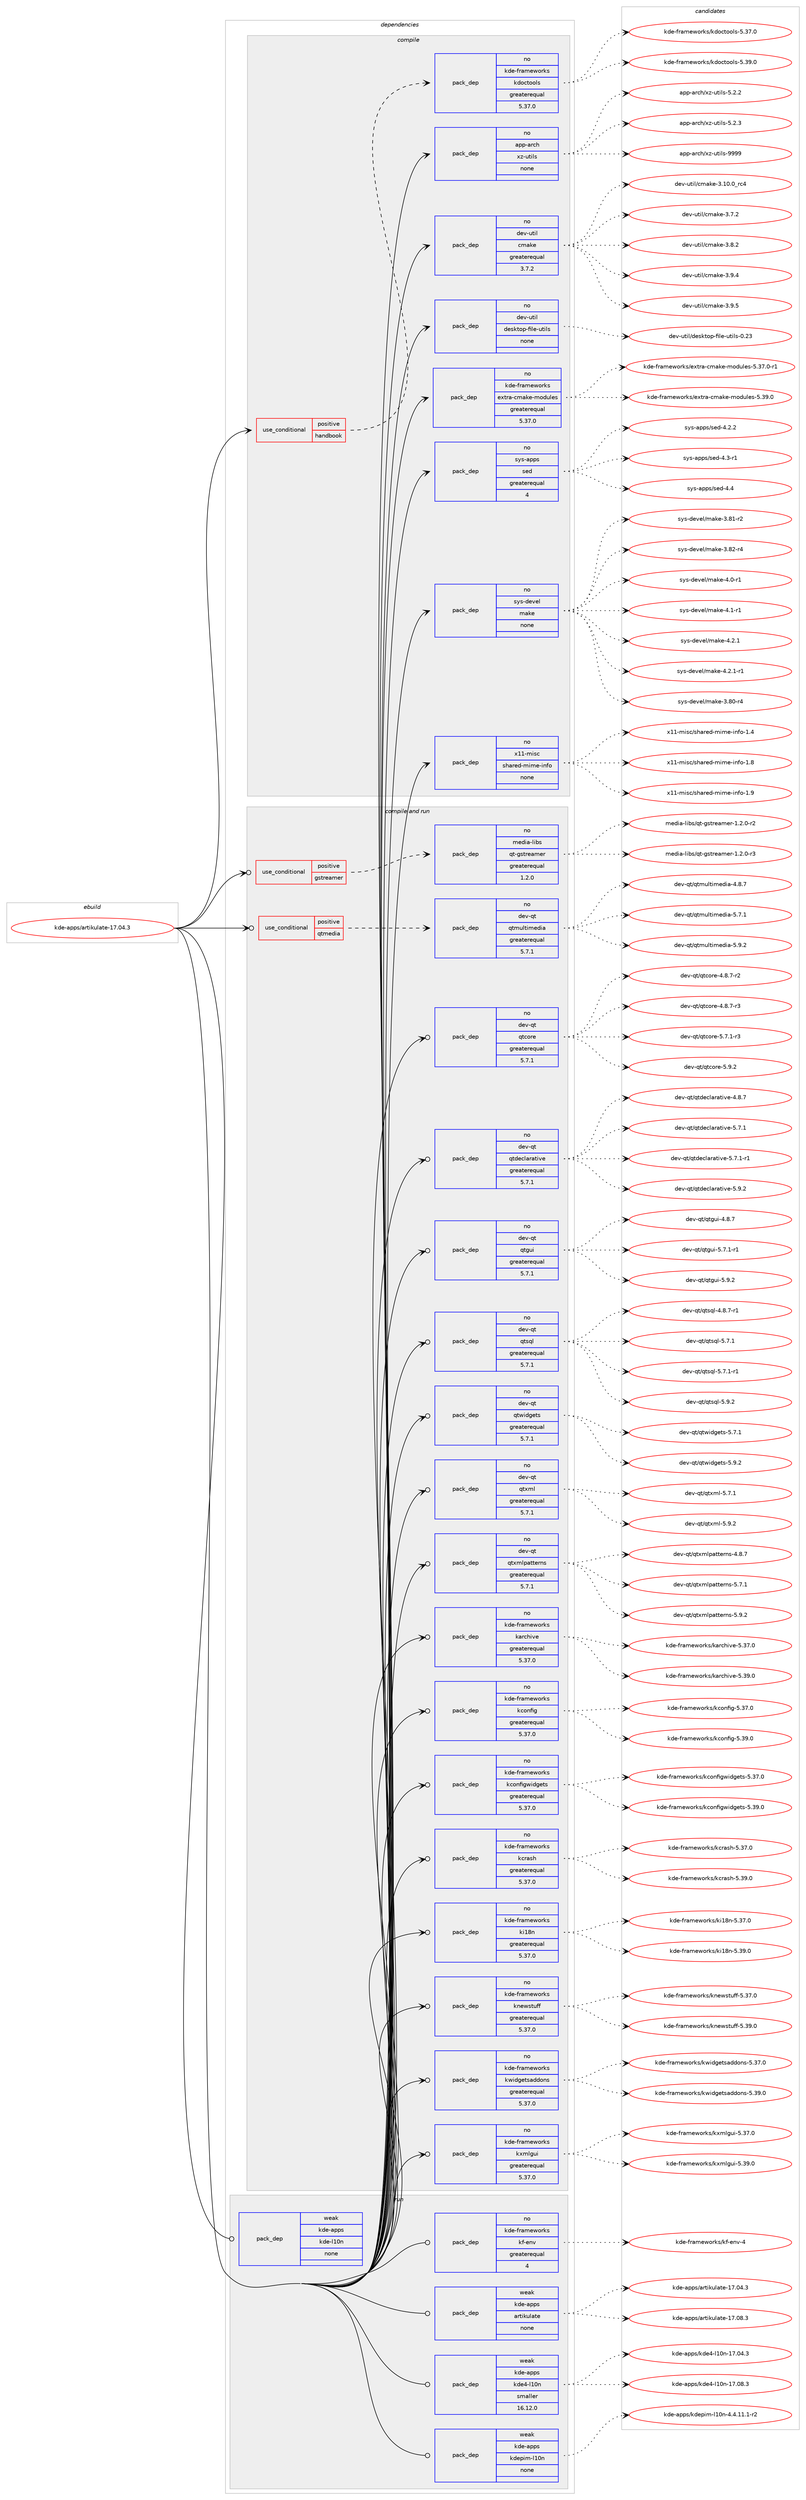 digraph prolog {

# *************
# Graph options
# *************

newrank=true;
concentrate=true;
compound=true;
graph [rankdir=LR,fontname=Helvetica,fontsize=10,ranksep=1.5];#, ranksep=2.5, nodesep=0.2];
edge  [arrowhead=vee];
node  [fontname=Helvetica,fontsize=10];

# **********
# The ebuild
# **********

subgraph cluster_leftcol {
color=gray;
rank=same;
label=<<i>ebuild</i>>;
id [label="kde-apps/artikulate-17.04.3", color=red, width=4, href="../kde-apps/artikulate-17.04.3.svg"];
}

# ****************
# The dependencies
# ****************

subgraph cluster_midcol {
color=gray;
label=<<i>dependencies</i>>;
subgraph cluster_compile {
fillcolor="#eeeeee";
style=filled;
label=<<i>compile</i>>;
subgraph cond82337 {
dependency313932 [label=<<TABLE BORDER="0" CELLBORDER="1" CELLSPACING="0" CELLPADDING="4"><TR><TD ROWSPAN="3" CELLPADDING="10">use_conditional</TD></TR><TR><TD>positive</TD></TR><TR><TD>handbook</TD></TR></TABLE>>, shape=none, color=red];
subgraph pack226604 {
dependency313933 [label=<<TABLE BORDER="0" CELLBORDER="1" CELLSPACING="0" CELLPADDING="4" WIDTH="220"><TR><TD ROWSPAN="6" CELLPADDING="30">pack_dep</TD></TR><TR><TD WIDTH="110">no</TD></TR><TR><TD>kde-frameworks</TD></TR><TR><TD>kdoctools</TD></TR><TR><TD>greaterequal</TD></TR><TR><TD>5.37.0</TD></TR></TABLE>>, shape=none, color=blue];
}
dependency313932:e -> dependency313933:w [weight=20,style="dashed",arrowhead="vee"];
}
id:e -> dependency313932:w [weight=20,style="solid",arrowhead="vee"];
subgraph pack226605 {
dependency313934 [label=<<TABLE BORDER="0" CELLBORDER="1" CELLSPACING="0" CELLPADDING="4" WIDTH="220"><TR><TD ROWSPAN="6" CELLPADDING="30">pack_dep</TD></TR><TR><TD WIDTH="110">no</TD></TR><TR><TD>app-arch</TD></TR><TR><TD>xz-utils</TD></TR><TR><TD>none</TD></TR><TR><TD></TD></TR></TABLE>>, shape=none, color=blue];
}
id:e -> dependency313934:w [weight=20,style="solid",arrowhead="vee"];
subgraph pack226606 {
dependency313935 [label=<<TABLE BORDER="0" CELLBORDER="1" CELLSPACING="0" CELLPADDING="4" WIDTH="220"><TR><TD ROWSPAN="6" CELLPADDING="30">pack_dep</TD></TR><TR><TD WIDTH="110">no</TD></TR><TR><TD>dev-util</TD></TR><TR><TD>cmake</TD></TR><TR><TD>greaterequal</TD></TR><TR><TD>3.7.2</TD></TR></TABLE>>, shape=none, color=blue];
}
id:e -> dependency313935:w [weight=20,style="solid",arrowhead="vee"];
subgraph pack226607 {
dependency313936 [label=<<TABLE BORDER="0" CELLBORDER="1" CELLSPACING="0" CELLPADDING="4" WIDTH="220"><TR><TD ROWSPAN="6" CELLPADDING="30">pack_dep</TD></TR><TR><TD WIDTH="110">no</TD></TR><TR><TD>dev-util</TD></TR><TR><TD>desktop-file-utils</TD></TR><TR><TD>none</TD></TR><TR><TD></TD></TR></TABLE>>, shape=none, color=blue];
}
id:e -> dependency313936:w [weight=20,style="solid",arrowhead="vee"];
subgraph pack226608 {
dependency313937 [label=<<TABLE BORDER="0" CELLBORDER="1" CELLSPACING="0" CELLPADDING="4" WIDTH="220"><TR><TD ROWSPAN="6" CELLPADDING="30">pack_dep</TD></TR><TR><TD WIDTH="110">no</TD></TR><TR><TD>kde-frameworks</TD></TR><TR><TD>extra-cmake-modules</TD></TR><TR><TD>greaterequal</TD></TR><TR><TD>5.37.0</TD></TR></TABLE>>, shape=none, color=blue];
}
id:e -> dependency313937:w [weight=20,style="solid",arrowhead="vee"];
subgraph pack226609 {
dependency313938 [label=<<TABLE BORDER="0" CELLBORDER="1" CELLSPACING="0" CELLPADDING="4" WIDTH="220"><TR><TD ROWSPAN="6" CELLPADDING="30">pack_dep</TD></TR><TR><TD WIDTH="110">no</TD></TR><TR><TD>sys-apps</TD></TR><TR><TD>sed</TD></TR><TR><TD>greaterequal</TD></TR><TR><TD>4</TD></TR></TABLE>>, shape=none, color=blue];
}
id:e -> dependency313938:w [weight=20,style="solid",arrowhead="vee"];
subgraph pack226610 {
dependency313939 [label=<<TABLE BORDER="0" CELLBORDER="1" CELLSPACING="0" CELLPADDING="4" WIDTH="220"><TR><TD ROWSPAN="6" CELLPADDING="30">pack_dep</TD></TR><TR><TD WIDTH="110">no</TD></TR><TR><TD>sys-devel</TD></TR><TR><TD>make</TD></TR><TR><TD>none</TD></TR><TR><TD></TD></TR></TABLE>>, shape=none, color=blue];
}
id:e -> dependency313939:w [weight=20,style="solid",arrowhead="vee"];
subgraph pack226611 {
dependency313940 [label=<<TABLE BORDER="0" CELLBORDER="1" CELLSPACING="0" CELLPADDING="4" WIDTH="220"><TR><TD ROWSPAN="6" CELLPADDING="30">pack_dep</TD></TR><TR><TD WIDTH="110">no</TD></TR><TR><TD>x11-misc</TD></TR><TR><TD>shared-mime-info</TD></TR><TR><TD>none</TD></TR><TR><TD></TD></TR></TABLE>>, shape=none, color=blue];
}
id:e -> dependency313940:w [weight=20,style="solid",arrowhead="vee"];
}
subgraph cluster_compileandrun {
fillcolor="#eeeeee";
style=filled;
label=<<i>compile and run</i>>;
subgraph cond82338 {
dependency313941 [label=<<TABLE BORDER="0" CELLBORDER="1" CELLSPACING="0" CELLPADDING="4"><TR><TD ROWSPAN="3" CELLPADDING="10">use_conditional</TD></TR><TR><TD>positive</TD></TR><TR><TD>gstreamer</TD></TR></TABLE>>, shape=none, color=red];
subgraph pack226612 {
dependency313942 [label=<<TABLE BORDER="0" CELLBORDER="1" CELLSPACING="0" CELLPADDING="4" WIDTH="220"><TR><TD ROWSPAN="6" CELLPADDING="30">pack_dep</TD></TR><TR><TD WIDTH="110">no</TD></TR><TR><TD>media-libs</TD></TR><TR><TD>qt-gstreamer</TD></TR><TR><TD>greaterequal</TD></TR><TR><TD>1.2.0</TD></TR></TABLE>>, shape=none, color=blue];
}
dependency313941:e -> dependency313942:w [weight=20,style="dashed",arrowhead="vee"];
}
id:e -> dependency313941:w [weight=20,style="solid",arrowhead="odotvee"];
subgraph cond82339 {
dependency313943 [label=<<TABLE BORDER="0" CELLBORDER="1" CELLSPACING="0" CELLPADDING="4"><TR><TD ROWSPAN="3" CELLPADDING="10">use_conditional</TD></TR><TR><TD>positive</TD></TR><TR><TD>qtmedia</TD></TR></TABLE>>, shape=none, color=red];
subgraph pack226613 {
dependency313944 [label=<<TABLE BORDER="0" CELLBORDER="1" CELLSPACING="0" CELLPADDING="4" WIDTH="220"><TR><TD ROWSPAN="6" CELLPADDING="30">pack_dep</TD></TR><TR><TD WIDTH="110">no</TD></TR><TR><TD>dev-qt</TD></TR><TR><TD>qtmultimedia</TD></TR><TR><TD>greaterequal</TD></TR><TR><TD>5.7.1</TD></TR></TABLE>>, shape=none, color=blue];
}
dependency313943:e -> dependency313944:w [weight=20,style="dashed",arrowhead="vee"];
}
id:e -> dependency313943:w [weight=20,style="solid",arrowhead="odotvee"];
subgraph pack226614 {
dependency313945 [label=<<TABLE BORDER="0" CELLBORDER="1" CELLSPACING="0" CELLPADDING="4" WIDTH="220"><TR><TD ROWSPAN="6" CELLPADDING="30">pack_dep</TD></TR><TR><TD WIDTH="110">no</TD></TR><TR><TD>dev-qt</TD></TR><TR><TD>qtcore</TD></TR><TR><TD>greaterequal</TD></TR><TR><TD>5.7.1</TD></TR></TABLE>>, shape=none, color=blue];
}
id:e -> dependency313945:w [weight=20,style="solid",arrowhead="odotvee"];
subgraph pack226615 {
dependency313946 [label=<<TABLE BORDER="0" CELLBORDER="1" CELLSPACING="0" CELLPADDING="4" WIDTH="220"><TR><TD ROWSPAN="6" CELLPADDING="30">pack_dep</TD></TR><TR><TD WIDTH="110">no</TD></TR><TR><TD>dev-qt</TD></TR><TR><TD>qtdeclarative</TD></TR><TR><TD>greaterequal</TD></TR><TR><TD>5.7.1</TD></TR></TABLE>>, shape=none, color=blue];
}
id:e -> dependency313946:w [weight=20,style="solid",arrowhead="odotvee"];
subgraph pack226616 {
dependency313947 [label=<<TABLE BORDER="0" CELLBORDER="1" CELLSPACING="0" CELLPADDING="4" WIDTH="220"><TR><TD ROWSPAN="6" CELLPADDING="30">pack_dep</TD></TR><TR><TD WIDTH="110">no</TD></TR><TR><TD>dev-qt</TD></TR><TR><TD>qtgui</TD></TR><TR><TD>greaterequal</TD></TR><TR><TD>5.7.1</TD></TR></TABLE>>, shape=none, color=blue];
}
id:e -> dependency313947:w [weight=20,style="solid",arrowhead="odotvee"];
subgraph pack226617 {
dependency313948 [label=<<TABLE BORDER="0" CELLBORDER="1" CELLSPACING="0" CELLPADDING="4" WIDTH="220"><TR><TD ROWSPAN="6" CELLPADDING="30">pack_dep</TD></TR><TR><TD WIDTH="110">no</TD></TR><TR><TD>dev-qt</TD></TR><TR><TD>qtsql</TD></TR><TR><TD>greaterequal</TD></TR><TR><TD>5.7.1</TD></TR></TABLE>>, shape=none, color=blue];
}
id:e -> dependency313948:w [weight=20,style="solid",arrowhead="odotvee"];
subgraph pack226618 {
dependency313949 [label=<<TABLE BORDER="0" CELLBORDER="1" CELLSPACING="0" CELLPADDING="4" WIDTH="220"><TR><TD ROWSPAN="6" CELLPADDING="30">pack_dep</TD></TR><TR><TD WIDTH="110">no</TD></TR><TR><TD>dev-qt</TD></TR><TR><TD>qtwidgets</TD></TR><TR><TD>greaterequal</TD></TR><TR><TD>5.7.1</TD></TR></TABLE>>, shape=none, color=blue];
}
id:e -> dependency313949:w [weight=20,style="solid",arrowhead="odotvee"];
subgraph pack226619 {
dependency313950 [label=<<TABLE BORDER="0" CELLBORDER="1" CELLSPACING="0" CELLPADDING="4" WIDTH="220"><TR><TD ROWSPAN="6" CELLPADDING="30">pack_dep</TD></TR><TR><TD WIDTH="110">no</TD></TR><TR><TD>dev-qt</TD></TR><TR><TD>qtxml</TD></TR><TR><TD>greaterequal</TD></TR><TR><TD>5.7.1</TD></TR></TABLE>>, shape=none, color=blue];
}
id:e -> dependency313950:w [weight=20,style="solid",arrowhead="odotvee"];
subgraph pack226620 {
dependency313951 [label=<<TABLE BORDER="0" CELLBORDER="1" CELLSPACING="0" CELLPADDING="4" WIDTH="220"><TR><TD ROWSPAN="6" CELLPADDING="30">pack_dep</TD></TR><TR><TD WIDTH="110">no</TD></TR><TR><TD>dev-qt</TD></TR><TR><TD>qtxmlpatterns</TD></TR><TR><TD>greaterequal</TD></TR><TR><TD>5.7.1</TD></TR></TABLE>>, shape=none, color=blue];
}
id:e -> dependency313951:w [weight=20,style="solid",arrowhead="odotvee"];
subgraph pack226621 {
dependency313952 [label=<<TABLE BORDER="0" CELLBORDER="1" CELLSPACING="0" CELLPADDING="4" WIDTH="220"><TR><TD ROWSPAN="6" CELLPADDING="30">pack_dep</TD></TR><TR><TD WIDTH="110">no</TD></TR><TR><TD>kde-frameworks</TD></TR><TR><TD>karchive</TD></TR><TR><TD>greaterequal</TD></TR><TR><TD>5.37.0</TD></TR></TABLE>>, shape=none, color=blue];
}
id:e -> dependency313952:w [weight=20,style="solid",arrowhead="odotvee"];
subgraph pack226622 {
dependency313953 [label=<<TABLE BORDER="0" CELLBORDER="1" CELLSPACING="0" CELLPADDING="4" WIDTH="220"><TR><TD ROWSPAN="6" CELLPADDING="30">pack_dep</TD></TR><TR><TD WIDTH="110">no</TD></TR><TR><TD>kde-frameworks</TD></TR><TR><TD>kconfig</TD></TR><TR><TD>greaterequal</TD></TR><TR><TD>5.37.0</TD></TR></TABLE>>, shape=none, color=blue];
}
id:e -> dependency313953:w [weight=20,style="solid",arrowhead="odotvee"];
subgraph pack226623 {
dependency313954 [label=<<TABLE BORDER="0" CELLBORDER="1" CELLSPACING="0" CELLPADDING="4" WIDTH="220"><TR><TD ROWSPAN="6" CELLPADDING="30">pack_dep</TD></TR><TR><TD WIDTH="110">no</TD></TR><TR><TD>kde-frameworks</TD></TR><TR><TD>kconfigwidgets</TD></TR><TR><TD>greaterequal</TD></TR><TR><TD>5.37.0</TD></TR></TABLE>>, shape=none, color=blue];
}
id:e -> dependency313954:w [weight=20,style="solid",arrowhead="odotvee"];
subgraph pack226624 {
dependency313955 [label=<<TABLE BORDER="0" CELLBORDER="1" CELLSPACING="0" CELLPADDING="4" WIDTH="220"><TR><TD ROWSPAN="6" CELLPADDING="30">pack_dep</TD></TR><TR><TD WIDTH="110">no</TD></TR><TR><TD>kde-frameworks</TD></TR><TR><TD>kcrash</TD></TR><TR><TD>greaterequal</TD></TR><TR><TD>5.37.0</TD></TR></TABLE>>, shape=none, color=blue];
}
id:e -> dependency313955:w [weight=20,style="solid",arrowhead="odotvee"];
subgraph pack226625 {
dependency313956 [label=<<TABLE BORDER="0" CELLBORDER="1" CELLSPACING="0" CELLPADDING="4" WIDTH="220"><TR><TD ROWSPAN="6" CELLPADDING="30">pack_dep</TD></TR><TR><TD WIDTH="110">no</TD></TR><TR><TD>kde-frameworks</TD></TR><TR><TD>ki18n</TD></TR><TR><TD>greaterequal</TD></TR><TR><TD>5.37.0</TD></TR></TABLE>>, shape=none, color=blue];
}
id:e -> dependency313956:w [weight=20,style="solid",arrowhead="odotvee"];
subgraph pack226626 {
dependency313957 [label=<<TABLE BORDER="0" CELLBORDER="1" CELLSPACING="0" CELLPADDING="4" WIDTH="220"><TR><TD ROWSPAN="6" CELLPADDING="30">pack_dep</TD></TR><TR><TD WIDTH="110">no</TD></TR><TR><TD>kde-frameworks</TD></TR><TR><TD>knewstuff</TD></TR><TR><TD>greaterequal</TD></TR><TR><TD>5.37.0</TD></TR></TABLE>>, shape=none, color=blue];
}
id:e -> dependency313957:w [weight=20,style="solid",arrowhead="odotvee"];
subgraph pack226627 {
dependency313958 [label=<<TABLE BORDER="0" CELLBORDER="1" CELLSPACING="0" CELLPADDING="4" WIDTH="220"><TR><TD ROWSPAN="6" CELLPADDING="30">pack_dep</TD></TR><TR><TD WIDTH="110">no</TD></TR><TR><TD>kde-frameworks</TD></TR><TR><TD>kwidgetsaddons</TD></TR><TR><TD>greaterequal</TD></TR><TR><TD>5.37.0</TD></TR></TABLE>>, shape=none, color=blue];
}
id:e -> dependency313958:w [weight=20,style="solid",arrowhead="odotvee"];
subgraph pack226628 {
dependency313959 [label=<<TABLE BORDER="0" CELLBORDER="1" CELLSPACING="0" CELLPADDING="4" WIDTH="220"><TR><TD ROWSPAN="6" CELLPADDING="30">pack_dep</TD></TR><TR><TD WIDTH="110">no</TD></TR><TR><TD>kde-frameworks</TD></TR><TR><TD>kxmlgui</TD></TR><TR><TD>greaterequal</TD></TR><TR><TD>5.37.0</TD></TR></TABLE>>, shape=none, color=blue];
}
id:e -> dependency313959:w [weight=20,style="solid",arrowhead="odotvee"];
}
subgraph cluster_run {
fillcolor="#eeeeee";
style=filled;
label=<<i>run</i>>;
subgraph pack226629 {
dependency313960 [label=<<TABLE BORDER="0" CELLBORDER="1" CELLSPACING="0" CELLPADDING="4" WIDTH="220"><TR><TD ROWSPAN="6" CELLPADDING="30">pack_dep</TD></TR><TR><TD WIDTH="110">no</TD></TR><TR><TD>kde-frameworks</TD></TR><TR><TD>kf-env</TD></TR><TR><TD>greaterequal</TD></TR><TR><TD>4</TD></TR></TABLE>>, shape=none, color=blue];
}
id:e -> dependency313960:w [weight=20,style="solid",arrowhead="odot"];
subgraph pack226630 {
dependency313961 [label=<<TABLE BORDER="0" CELLBORDER="1" CELLSPACING="0" CELLPADDING="4" WIDTH="220"><TR><TD ROWSPAN="6" CELLPADDING="30">pack_dep</TD></TR><TR><TD WIDTH="110">weak</TD></TR><TR><TD>kde-apps</TD></TR><TR><TD>artikulate</TD></TR><TR><TD>none</TD></TR><TR><TD></TD></TR></TABLE>>, shape=none, color=blue];
}
id:e -> dependency313961:w [weight=20,style="solid",arrowhead="odot"];
subgraph pack226631 {
dependency313962 [label=<<TABLE BORDER="0" CELLBORDER="1" CELLSPACING="0" CELLPADDING="4" WIDTH="220"><TR><TD ROWSPAN="6" CELLPADDING="30">pack_dep</TD></TR><TR><TD WIDTH="110">weak</TD></TR><TR><TD>kde-apps</TD></TR><TR><TD>kde-l10n</TD></TR><TR><TD>none</TD></TR><TR><TD></TD></TR></TABLE>>, shape=none, color=blue];
}
id:e -> dependency313962:w [weight=20,style="solid",arrowhead="odot"];
subgraph pack226632 {
dependency313963 [label=<<TABLE BORDER="0" CELLBORDER="1" CELLSPACING="0" CELLPADDING="4" WIDTH="220"><TR><TD ROWSPAN="6" CELLPADDING="30">pack_dep</TD></TR><TR><TD WIDTH="110">weak</TD></TR><TR><TD>kde-apps</TD></TR><TR><TD>kde4-l10n</TD></TR><TR><TD>smaller</TD></TR><TR><TD>16.12.0</TD></TR></TABLE>>, shape=none, color=blue];
}
id:e -> dependency313963:w [weight=20,style="solid",arrowhead="odot"];
subgraph pack226633 {
dependency313964 [label=<<TABLE BORDER="0" CELLBORDER="1" CELLSPACING="0" CELLPADDING="4" WIDTH="220"><TR><TD ROWSPAN="6" CELLPADDING="30">pack_dep</TD></TR><TR><TD WIDTH="110">weak</TD></TR><TR><TD>kde-apps</TD></TR><TR><TD>kdepim-l10n</TD></TR><TR><TD>none</TD></TR><TR><TD></TD></TR></TABLE>>, shape=none, color=blue];
}
id:e -> dependency313964:w [weight=20,style="solid",arrowhead="odot"];
}
}

# **************
# The candidates
# **************

subgraph cluster_choices {
rank=same;
color=gray;
label=<<i>candidates</i>>;

subgraph choice226604 {
color=black;
nodesep=1;
choice1071001014510211497109101119111114107115471071001119911611111110811545534651554648 [label="kde-frameworks/kdoctools-5.37.0", color=red, width=4,href="../kde-frameworks/kdoctools-5.37.0.svg"];
choice1071001014510211497109101119111114107115471071001119911611111110811545534651574648 [label="kde-frameworks/kdoctools-5.39.0", color=red, width=4,href="../kde-frameworks/kdoctools-5.39.0.svg"];
dependency313933:e -> choice1071001014510211497109101119111114107115471071001119911611111110811545534651554648:w [style=dotted,weight="100"];
dependency313933:e -> choice1071001014510211497109101119111114107115471071001119911611111110811545534651574648:w [style=dotted,weight="100"];
}
subgraph choice226605 {
color=black;
nodesep=1;
choice971121124597114991044712012245117116105108115455346504650 [label="app-arch/xz-utils-5.2.2", color=red, width=4,href="../app-arch/xz-utils-5.2.2.svg"];
choice971121124597114991044712012245117116105108115455346504651 [label="app-arch/xz-utils-5.2.3", color=red, width=4,href="../app-arch/xz-utils-5.2.3.svg"];
choice9711211245971149910447120122451171161051081154557575757 [label="app-arch/xz-utils-9999", color=red, width=4,href="../app-arch/xz-utils-9999.svg"];
dependency313934:e -> choice971121124597114991044712012245117116105108115455346504650:w [style=dotted,weight="100"];
dependency313934:e -> choice971121124597114991044712012245117116105108115455346504651:w [style=dotted,weight="100"];
dependency313934:e -> choice9711211245971149910447120122451171161051081154557575757:w [style=dotted,weight="100"];
}
subgraph choice226606 {
color=black;
nodesep=1;
choice1001011184511711610510847991099710710145514649484648951149952 [label="dev-util/cmake-3.10.0_rc4", color=red, width=4,href="../dev-util/cmake-3.10.0_rc4.svg"];
choice10010111845117116105108479910997107101455146554650 [label="dev-util/cmake-3.7.2", color=red, width=4,href="../dev-util/cmake-3.7.2.svg"];
choice10010111845117116105108479910997107101455146564650 [label="dev-util/cmake-3.8.2", color=red, width=4,href="../dev-util/cmake-3.8.2.svg"];
choice10010111845117116105108479910997107101455146574652 [label="dev-util/cmake-3.9.4", color=red, width=4,href="../dev-util/cmake-3.9.4.svg"];
choice10010111845117116105108479910997107101455146574653 [label="dev-util/cmake-3.9.5", color=red, width=4,href="../dev-util/cmake-3.9.5.svg"];
dependency313935:e -> choice1001011184511711610510847991099710710145514649484648951149952:w [style=dotted,weight="100"];
dependency313935:e -> choice10010111845117116105108479910997107101455146554650:w [style=dotted,weight="100"];
dependency313935:e -> choice10010111845117116105108479910997107101455146564650:w [style=dotted,weight="100"];
dependency313935:e -> choice10010111845117116105108479910997107101455146574652:w [style=dotted,weight="100"];
dependency313935:e -> choice10010111845117116105108479910997107101455146574653:w [style=dotted,weight="100"];
}
subgraph choice226607 {
color=black;
nodesep=1;
choice100101118451171161051084710010111510711611111245102105108101451171161051081154548465051 [label="dev-util/desktop-file-utils-0.23", color=red, width=4,href="../dev-util/desktop-file-utils-0.23.svg"];
dependency313936:e -> choice100101118451171161051084710010111510711611111245102105108101451171161051081154548465051:w [style=dotted,weight="100"];
}
subgraph choice226608 {
color=black;
nodesep=1;
choice1071001014510211497109101119111114107115471011201161149745991099710710145109111100117108101115455346515546484511449 [label="kde-frameworks/extra-cmake-modules-5.37.0-r1", color=red, width=4,href="../kde-frameworks/extra-cmake-modules-5.37.0-r1.svg"];
choice107100101451021149710910111911111410711547101120116114974599109971071014510911110011710810111545534651574648 [label="kde-frameworks/extra-cmake-modules-5.39.0", color=red, width=4,href="../kde-frameworks/extra-cmake-modules-5.39.0.svg"];
dependency313937:e -> choice1071001014510211497109101119111114107115471011201161149745991099710710145109111100117108101115455346515546484511449:w [style=dotted,weight="100"];
dependency313937:e -> choice107100101451021149710910111911111410711547101120116114974599109971071014510911110011710810111545534651574648:w [style=dotted,weight="100"];
}
subgraph choice226609 {
color=black;
nodesep=1;
choice115121115459711211211547115101100455246504650 [label="sys-apps/sed-4.2.2", color=red, width=4,href="../sys-apps/sed-4.2.2.svg"];
choice115121115459711211211547115101100455246514511449 [label="sys-apps/sed-4.3-r1", color=red, width=4,href="../sys-apps/sed-4.3-r1.svg"];
choice11512111545971121121154711510110045524652 [label="sys-apps/sed-4.4", color=red, width=4,href="../sys-apps/sed-4.4.svg"];
dependency313938:e -> choice115121115459711211211547115101100455246504650:w [style=dotted,weight="100"];
dependency313938:e -> choice115121115459711211211547115101100455246514511449:w [style=dotted,weight="100"];
dependency313938:e -> choice11512111545971121121154711510110045524652:w [style=dotted,weight="100"];
}
subgraph choice226610 {
color=black;
nodesep=1;
choice11512111545100101118101108471099710710145514656484511452 [label="sys-devel/make-3.80-r4", color=red, width=4,href="../sys-devel/make-3.80-r4.svg"];
choice11512111545100101118101108471099710710145514656494511450 [label="sys-devel/make-3.81-r2", color=red, width=4,href="../sys-devel/make-3.81-r2.svg"];
choice11512111545100101118101108471099710710145514656504511452 [label="sys-devel/make-3.82-r4", color=red, width=4,href="../sys-devel/make-3.82-r4.svg"];
choice115121115451001011181011084710997107101455246484511449 [label="sys-devel/make-4.0-r1", color=red, width=4,href="../sys-devel/make-4.0-r1.svg"];
choice115121115451001011181011084710997107101455246494511449 [label="sys-devel/make-4.1-r1", color=red, width=4,href="../sys-devel/make-4.1-r1.svg"];
choice115121115451001011181011084710997107101455246504649 [label="sys-devel/make-4.2.1", color=red, width=4,href="../sys-devel/make-4.2.1.svg"];
choice1151211154510010111810110847109971071014552465046494511449 [label="sys-devel/make-4.2.1-r1", color=red, width=4,href="../sys-devel/make-4.2.1-r1.svg"];
dependency313939:e -> choice11512111545100101118101108471099710710145514656484511452:w [style=dotted,weight="100"];
dependency313939:e -> choice11512111545100101118101108471099710710145514656494511450:w [style=dotted,weight="100"];
dependency313939:e -> choice11512111545100101118101108471099710710145514656504511452:w [style=dotted,weight="100"];
dependency313939:e -> choice115121115451001011181011084710997107101455246484511449:w [style=dotted,weight="100"];
dependency313939:e -> choice115121115451001011181011084710997107101455246494511449:w [style=dotted,weight="100"];
dependency313939:e -> choice115121115451001011181011084710997107101455246504649:w [style=dotted,weight="100"];
dependency313939:e -> choice1151211154510010111810110847109971071014552465046494511449:w [style=dotted,weight="100"];
}
subgraph choice226611 {
color=black;
nodesep=1;
choice120494945109105115994711510497114101100451091051091014510511010211145494652 [label="x11-misc/shared-mime-info-1.4", color=red, width=4,href="../x11-misc/shared-mime-info-1.4.svg"];
choice120494945109105115994711510497114101100451091051091014510511010211145494656 [label="x11-misc/shared-mime-info-1.8", color=red, width=4,href="../x11-misc/shared-mime-info-1.8.svg"];
choice120494945109105115994711510497114101100451091051091014510511010211145494657 [label="x11-misc/shared-mime-info-1.9", color=red, width=4,href="../x11-misc/shared-mime-info-1.9.svg"];
dependency313940:e -> choice120494945109105115994711510497114101100451091051091014510511010211145494652:w [style=dotted,weight="100"];
dependency313940:e -> choice120494945109105115994711510497114101100451091051091014510511010211145494656:w [style=dotted,weight="100"];
dependency313940:e -> choice120494945109105115994711510497114101100451091051091014510511010211145494657:w [style=dotted,weight="100"];
}
subgraph choice226612 {
color=black;
nodesep=1;
choice1091011001059745108105981154711311645103115116114101971091011144549465046484511450 [label="media-libs/qt-gstreamer-1.2.0-r2", color=red, width=4,href="../media-libs/qt-gstreamer-1.2.0-r2.svg"];
choice1091011001059745108105981154711311645103115116114101971091011144549465046484511451 [label="media-libs/qt-gstreamer-1.2.0-r3", color=red, width=4,href="../media-libs/qt-gstreamer-1.2.0-r3.svg"];
dependency313942:e -> choice1091011001059745108105981154711311645103115116114101971091011144549465046484511450:w [style=dotted,weight="100"];
dependency313942:e -> choice1091011001059745108105981154711311645103115116114101971091011144549465046484511451:w [style=dotted,weight="100"];
}
subgraph choice226613 {
color=black;
nodesep=1;
choice100101118451131164711311610911710811610510910110010597455246564655 [label="dev-qt/qtmultimedia-4.8.7", color=red, width=4,href="../dev-qt/qtmultimedia-4.8.7.svg"];
choice100101118451131164711311610911710811610510910110010597455346554649 [label="dev-qt/qtmultimedia-5.7.1", color=red, width=4,href="../dev-qt/qtmultimedia-5.7.1.svg"];
choice100101118451131164711311610911710811610510910110010597455346574650 [label="dev-qt/qtmultimedia-5.9.2", color=red, width=4,href="../dev-qt/qtmultimedia-5.9.2.svg"];
dependency313944:e -> choice100101118451131164711311610911710811610510910110010597455246564655:w [style=dotted,weight="100"];
dependency313944:e -> choice100101118451131164711311610911710811610510910110010597455346554649:w [style=dotted,weight="100"];
dependency313944:e -> choice100101118451131164711311610911710811610510910110010597455346574650:w [style=dotted,weight="100"];
}
subgraph choice226614 {
color=black;
nodesep=1;
choice1001011184511311647113116991111141014552465646554511450 [label="dev-qt/qtcore-4.8.7-r2", color=red, width=4,href="../dev-qt/qtcore-4.8.7-r2.svg"];
choice1001011184511311647113116991111141014552465646554511451 [label="dev-qt/qtcore-4.8.7-r3", color=red, width=4,href="../dev-qt/qtcore-4.8.7-r3.svg"];
choice1001011184511311647113116991111141014553465546494511451 [label="dev-qt/qtcore-5.7.1-r3", color=red, width=4,href="../dev-qt/qtcore-5.7.1-r3.svg"];
choice100101118451131164711311699111114101455346574650 [label="dev-qt/qtcore-5.9.2", color=red, width=4,href="../dev-qt/qtcore-5.9.2.svg"];
dependency313945:e -> choice1001011184511311647113116991111141014552465646554511450:w [style=dotted,weight="100"];
dependency313945:e -> choice1001011184511311647113116991111141014552465646554511451:w [style=dotted,weight="100"];
dependency313945:e -> choice1001011184511311647113116991111141014553465546494511451:w [style=dotted,weight="100"];
dependency313945:e -> choice100101118451131164711311699111114101455346574650:w [style=dotted,weight="100"];
}
subgraph choice226615 {
color=black;
nodesep=1;
choice1001011184511311647113116100101991089711497116105118101455246564655 [label="dev-qt/qtdeclarative-4.8.7", color=red, width=4,href="../dev-qt/qtdeclarative-4.8.7.svg"];
choice1001011184511311647113116100101991089711497116105118101455346554649 [label="dev-qt/qtdeclarative-5.7.1", color=red, width=4,href="../dev-qt/qtdeclarative-5.7.1.svg"];
choice10010111845113116471131161001019910897114971161051181014553465546494511449 [label="dev-qt/qtdeclarative-5.7.1-r1", color=red, width=4,href="../dev-qt/qtdeclarative-5.7.1-r1.svg"];
choice1001011184511311647113116100101991089711497116105118101455346574650 [label="dev-qt/qtdeclarative-5.9.2", color=red, width=4,href="../dev-qt/qtdeclarative-5.9.2.svg"];
dependency313946:e -> choice1001011184511311647113116100101991089711497116105118101455246564655:w [style=dotted,weight="100"];
dependency313946:e -> choice1001011184511311647113116100101991089711497116105118101455346554649:w [style=dotted,weight="100"];
dependency313946:e -> choice10010111845113116471131161001019910897114971161051181014553465546494511449:w [style=dotted,weight="100"];
dependency313946:e -> choice1001011184511311647113116100101991089711497116105118101455346574650:w [style=dotted,weight="100"];
}
subgraph choice226616 {
color=black;
nodesep=1;
choice1001011184511311647113116103117105455246564655 [label="dev-qt/qtgui-4.8.7", color=red, width=4,href="../dev-qt/qtgui-4.8.7.svg"];
choice10010111845113116471131161031171054553465546494511449 [label="dev-qt/qtgui-5.7.1-r1", color=red, width=4,href="../dev-qt/qtgui-5.7.1-r1.svg"];
choice1001011184511311647113116103117105455346574650 [label="dev-qt/qtgui-5.9.2", color=red, width=4,href="../dev-qt/qtgui-5.9.2.svg"];
dependency313947:e -> choice1001011184511311647113116103117105455246564655:w [style=dotted,weight="100"];
dependency313947:e -> choice10010111845113116471131161031171054553465546494511449:w [style=dotted,weight="100"];
dependency313947:e -> choice1001011184511311647113116103117105455346574650:w [style=dotted,weight="100"];
}
subgraph choice226617 {
color=black;
nodesep=1;
choice10010111845113116471131161151131084552465646554511449 [label="dev-qt/qtsql-4.8.7-r1", color=red, width=4,href="../dev-qt/qtsql-4.8.7-r1.svg"];
choice1001011184511311647113116115113108455346554649 [label="dev-qt/qtsql-5.7.1", color=red, width=4,href="../dev-qt/qtsql-5.7.1.svg"];
choice10010111845113116471131161151131084553465546494511449 [label="dev-qt/qtsql-5.7.1-r1", color=red, width=4,href="../dev-qt/qtsql-5.7.1-r1.svg"];
choice1001011184511311647113116115113108455346574650 [label="dev-qt/qtsql-5.9.2", color=red, width=4,href="../dev-qt/qtsql-5.9.2.svg"];
dependency313948:e -> choice10010111845113116471131161151131084552465646554511449:w [style=dotted,weight="100"];
dependency313948:e -> choice1001011184511311647113116115113108455346554649:w [style=dotted,weight="100"];
dependency313948:e -> choice10010111845113116471131161151131084553465546494511449:w [style=dotted,weight="100"];
dependency313948:e -> choice1001011184511311647113116115113108455346574650:w [style=dotted,weight="100"];
}
subgraph choice226618 {
color=black;
nodesep=1;
choice1001011184511311647113116119105100103101116115455346554649 [label="dev-qt/qtwidgets-5.7.1", color=red, width=4,href="../dev-qt/qtwidgets-5.7.1.svg"];
choice1001011184511311647113116119105100103101116115455346574650 [label="dev-qt/qtwidgets-5.9.2", color=red, width=4,href="../dev-qt/qtwidgets-5.9.2.svg"];
dependency313949:e -> choice1001011184511311647113116119105100103101116115455346554649:w [style=dotted,weight="100"];
dependency313949:e -> choice1001011184511311647113116119105100103101116115455346574650:w [style=dotted,weight="100"];
}
subgraph choice226619 {
color=black;
nodesep=1;
choice1001011184511311647113116120109108455346554649 [label="dev-qt/qtxml-5.7.1", color=red, width=4,href="../dev-qt/qtxml-5.7.1.svg"];
choice1001011184511311647113116120109108455346574650 [label="dev-qt/qtxml-5.9.2", color=red, width=4,href="../dev-qt/qtxml-5.9.2.svg"];
dependency313950:e -> choice1001011184511311647113116120109108455346554649:w [style=dotted,weight="100"];
dependency313950:e -> choice1001011184511311647113116120109108455346574650:w [style=dotted,weight="100"];
}
subgraph choice226620 {
color=black;
nodesep=1;
choice100101118451131164711311612010910811297116116101114110115455246564655 [label="dev-qt/qtxmlpatterns-4.8.7", color=red, width=4,href="../dev-qt/qtxmlpatterns-4.8.7.svg"];
choice100101118451131164711311612010910811297116116101114110115455346554649 [label="dev-qt/qtxmlpatterns-5.7.1", color=red, width=4,href="../dev-qt/qtxmlpatterns-5.7.1.svg"];
choice100101118451131164711311612010910811297116116101114110115455346574650 [label="dev-qt/qtxmlpatterns-5.9.2", color=red, width=4,href="../dev-qt/qtxmlpatterns-5.9.2.svg"];
dependency313951:e -> choice100101118451131164711311612010910811297116116101114110115455246564655:w [style=dotted,weight="100"];
dependency313951:e -> choice100101118451131164711311612010910811297116116101114110115455346554649:w [style=dotted,weight="100"];
dependency313951:e -> choice100101118451131164711311612010910811297116116101114110115455346574650:w [style=dotted,weight="100"];
}
subgraph choice226621 {
color=black;
nodesep=1;
choice107100101451021149710910111911111410711547107971149910410511810145534651554648 [label="kde-frameworks/karchive-5.37.0", color=red, width=4,href="../kde-frameworks/karchive-5.37.0.svg"];
choice107100101451021149710910111911111410711547107971149910410511810145534651574648 [label="kde-frameworks/karchive-5.39.0", color=red, width=4,href="../kde-frameworks/karchive-5.39.0.svg"];
dependency313952:e -> choice107100101451021149710910111911111410711547107971149910410511810145534651554648:w [style=dotted,weight="100"];
dependency313952:e -> choice107100101451021149710910111911111410711547107971149910410511810145534651574648:w [style=dotted,weight="100"];
}
subgraph choice226622 {
color=black;
nodesep=1;
choice1071001014510211497109101119111114107115471079911111010210510345534651554648 [label="kde-frameworks/kconfig-5.37.0", color=red, width=4,href="../kde-frameworks/kconfig-5.37.0.svg"];
choice1071001014510211497109101119111114107115471079911111010210510345534651574648 [label="kde-frameworks/kconfig-5.39.0", color=red, width=4,href="../kde-frameworks/kconfig-5.39.0.svg"];
dependency313953:e -> choice1071001014510211497109101119111114107115471079911111010210510345534651554648:w [style=dotted,weight="100"];
dependency313953:e -> choice1071001014510211497109101119111114107115471079911111010210510345534651574648:w [style=dotted,weight="100"];
}
subgraph choice226623 {
color=black;
nodesep=1;
choice1071001014510211497109101119111114107115471079911111010210510311910510010310111611545534651554648 [label="kde-frameworks/kconfigwidgets-5.37.0", color=red, width=4,href="../kde-frameworks/kconfigwidgets-5.37.0.svg"];
choice1071001014510211497109101119111114107115471079911111010210510311910510010310111611545534651574648 [label="kde-frameworks/kconfigwidgets-5.39.0", color=red, width=4,href="../kde-frameworks/kconfigwidgets-5.39.0.svg"];
dependency313954:e -> choice1071001014510211497109101119111114107115471079911111010210510311910510010310111611545534651554648:w [style=dotted,weight="100"];
dependency313954:e -> choice1071001014510211497109101119111114107115471079911111010210510311910510010310111611545534651574648:w [style=dotted,weight="100"];
}
subgraph choice226624 {
color=black;
nodesep=1;
choice107100101451021149710910111911111410711547107991149711510445534651554648 [label="kde-frameworks/kcrash-5.37.0", color=red, width=4,href="../kde-frameworks/kcrash-5.37.0.svg"];
choice107100101451021149710910111911111410711547107991149711510445534651574648 [label="kde-frameworks/kcrash-5.39.0", color=red, width=4,href="../kde-frameworks/kcrash-5.39.0.svg"];
dependency313955:e -> choice107100101451021149710910111911111410711547107991149711510445534651554648:w [style=dotted,weight="100"];
dependency313955:e -> choice107100101451021149710910111911111410711547107991149711510445534651574648:w [style=dotted,weight="100"];
}
subgraph choice226625 {
color=black;
nodesep=1;
choice107100101451021149710910111911111410711547107105495611045534651554648 [label="kde-frameworks/ki18n-5.37.0", color=red, width=4,href="../kde-frameworks/ki18n-5.37.0.svg"];
choice107100101451021149710910111911111410711547107105495611045534651574648 [label="kde-frameworks/ki18n-5.39.0", color=red, width=4,href="../kde-frameworks/ki18n-5.39.0.svg"];
dependency313956:e -> choice107100101451021149710910111911111410711547107105495611045534651554648:w [style=dotted,weight="100"];
dependency313956:e -> choice107100101451021149710910111911111410711547107105495611045534651574648:w [style=dotted,weight="100"];
}
subgraph choice226626 {
color=black;
nodesep=1;
choice10710010145102114971091011191111141071154710711010111911511611710210245534651554648 [label="kde-frameworks/knewstuff-5.37.0", color=red, width=4,href="../kde-frameworks/knewstuff-5.37.0.svg"];
choice10710010145102114971091011191111141071154710711010111911511611710210245534651574648 [label="kde-frameworks/knewstuff-5.39.0", color=red, width=4,href="../kde-frameworks/knewstuff-5.39.0.svg"];
dependency313957:e -> choice10710010145102114971091011191111141071154710711010111911511611710210245534651554648:w [style=dotted,weight="100"];
dependency313957:e -> choice10710010145102114971091011191111141071154710711010111911511611710210245534651574648:w [style=dotted,weight="100"];
}
subgraph choice226627 {
color=black;
nodesep=1;
choice1071001014510211497109101119111114107115471071191051001031011161159710010011111011545534651554648 [label="kde-frameworks/kwidgetsaddons-5.37.0", color=red, width=4,href="../kde-frameworks/kwidgetsaddons-5.37.0.svg"];
choice1071001014510211497109101119111114107115471071191051001031011161159710010011111011545534651574648 [label="kde-frameworks/kwidgetsaddons-5.39.0", color=red, width=4,href="../kde-frameworks/kwidgetsaddons-5.39.0.svg"];
dependency313958:e -> choice1071001014510211497109101119111114107115471071191051001031011161159710010011111011545534651554648:w [style=dotted,weight="100"];
dependency313958:e -> choice1071001014510211497109101119111114107115471071191051001031011161159710010011111011545534651574648:w [style=dotted,weight="100"];
}
subgraph choice226628 {
color=black;
nodesep=1;
choice10710010145102114971091011191111141071154710712010910810311710545534651554648 [label="kde-frameworks/kxmlgui-5.37.0", color=red, width=4,href="../kde-frameworks/kxmlgui-5.37.0.svg"];
choice10710010145102114971091011191111141071154710712010910810311710545534651574648 [label="kde-frameworks/kxmlgui-5.39.0", color=red, width=4,href="../kde-frameworks/kxmlgui-5.39.0.svg"];
dependency313959:e -> choice10710010145102114971091011191111141071154710712010910810311710545534651554648:w [style=dotted,weight="100"];
dependency313959:e -> choice10710010145102114971091011191111141071154710712010910810311710545534651574648:w [style=dotted,weight="100"];
}
subgraph choice226629 {
color=black;
nodesep=1;
choice107100101451021149710910111911111410711547107102451011101184552 [label="kde-frameworks/kf-env-4", color=red, width=4,href="../kde-frameworks/kf-env-4.svg"];
dependency313960:e -> choice107100101451021149710910111911111410711547107102451011101184552:w [style=dotted,weight="100"];
}
subgraph choice226630 {
color=black;
nodesep=1;
choice10710010145971121121154797114116105107117108971161014549554648524651 [label="kde-apps/artikulate-17.04.3", color=red, width=4,href="../kde-apps/artikulate-17.04.3.svg"];
choice10710010145971121121154797114116105107117108971161014549554648564651 [label="kde-apps/artikulate-17.08.3", color=red, width=4,href="../kde-apps/artikulate-17.08.3.svg"];
dependency313961:e -> choice10710010145971121121154797114116105107117108971161014549554648524651:w [style=dotted,weight="100"];
dependency313961:e -> choice10710010145971121121154797114116105107117108971161014549554648564651:w [style=dotted,weight="100"];
}
subgraph choice226631 {
color=black;
nodesep=1;
}
subgraph choice226632 {
color=black;
nodesep=1;
choice107100101459711211211547107100101524510849481104549554648524651 [label="kde-apps/kde4-l10n-17.04.3", color=red, width=4,href="../kde-apps/kde4-l10n-17.04.3.svg"];
choice107100101459711211211547107100101524510849481104549554648564651 [label="kde-apps/kde4-l10n-17.08.3", color=red, width=4,href="../kde-apps/kde4-l10n-17.08.3.svg"];
dependency313963:e -> choice107100101459711211211547107100101524510849481104549554648524651:w [style=dotted,weight="100"];
dependency313963:e -> choice107100101459711211211547107100101524510849481104549554648564651:w [style=dotted,weight="100"];
}
subgraph choice226633 {
color=black;
nodesep=1;
choice1071001014597112112115471071001011121051094510849481104552465246494946494511450 [label="kde-apps/kdepim-l10n-4.4.11.1-r2", color=red, width=4,href="../kde-apps/kdepim-l10n-4.4.11.1-r2.svg"];
dependency313964:e -> choice1071001014597112112115471071001011121051094510849481104552465246494946494511450:w [style=dotted,weight="100"];
}
}

}
